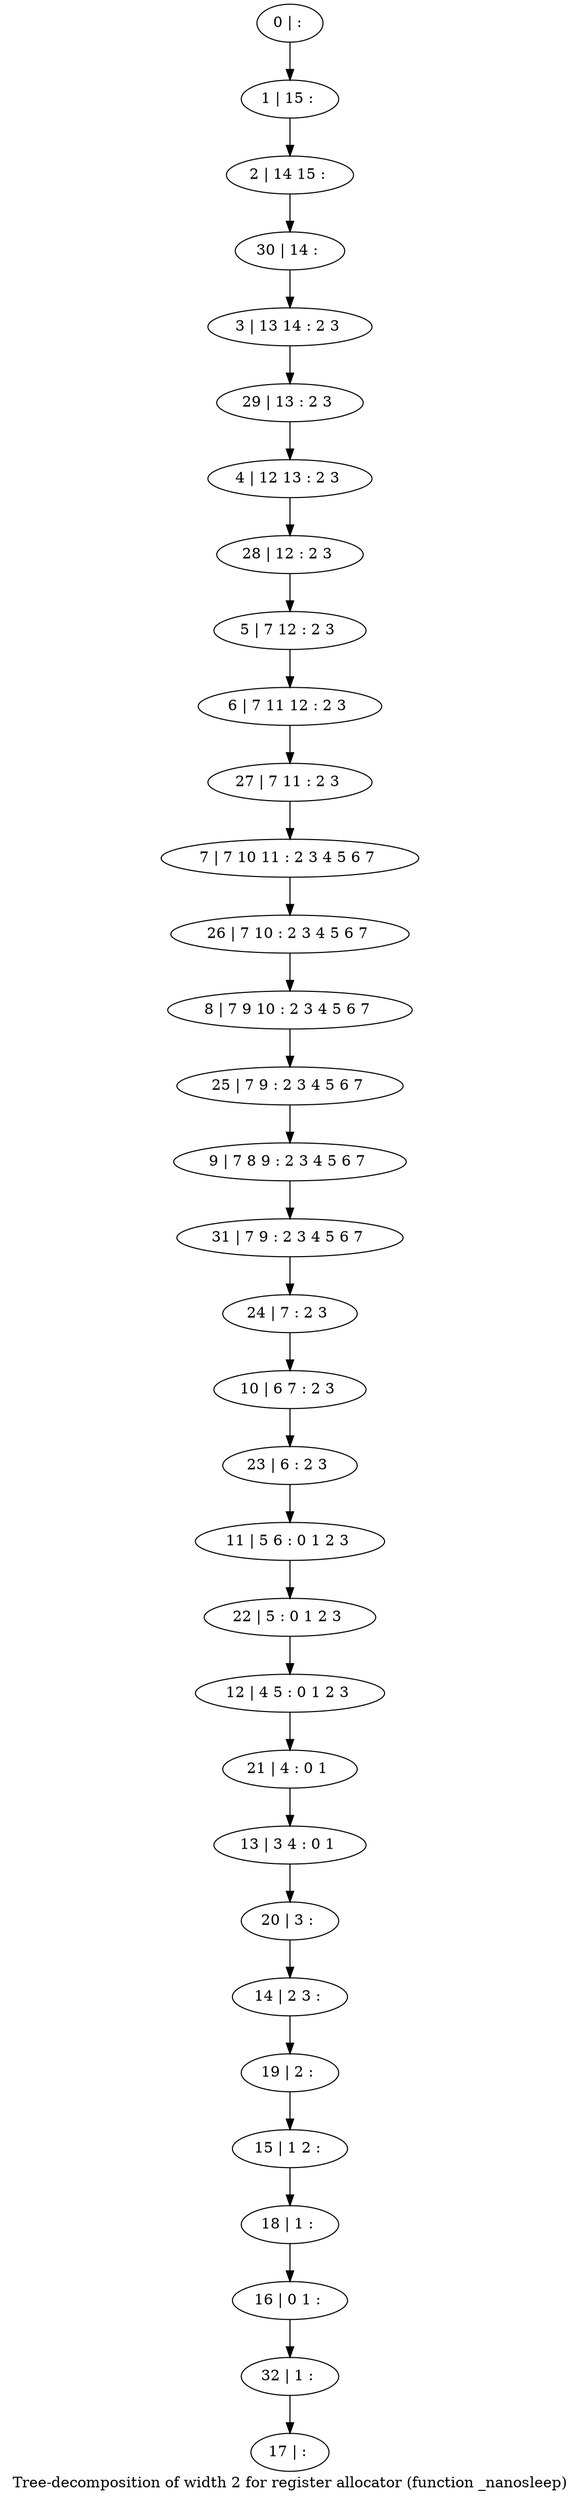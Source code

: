 digraph G {
graph [label="Tree-decomposition of width 2 for register allocator (function _nanosleep)"]
0[label="0 | : "];
1[label="1 | 15 : "];
2[label="2 | 14 15 : "];
3[label="3 | 13 14 : 2 3 "];
4[label="4 | 12 13 : 2 3 "];
5[label="5 | 7 12 : 2 3 "];
6[label="6 | 7 11 12 : 2 3 "];
7[label="7 | 7 10 11 : 2 3 4 5 6 7 "];
8[label="8 | 7 9 10 : 2 3 4 5 6 7 "];
9[label="9 | 7 8 9 : 2 3 4 5 6 7 "];
10[label="10 | 6 7 : 2 3 "];
11[label="11 | 5 6 : 0 1 2 3 "];
12[label="12 | 4 5 : 0 1 2 3 "];
13[label="13 | 3 4 : 0 1 "];
14[label="14 | 2 3 : "];
15[label="15 | 1 2 : "];
16[label="16 | 0 1 : "];
17[label="17 | : "];
18[label="18 | 1 : "];
19[label="19 | 2 : "];
20[label="20 | 3 : "];
21[label="21 | 4 : 0 1 "];
22[label="22 | 5 : 0 1 2 3 "];
23[label="23 | 6 : 2 3 "];
24[label="24 | 7 : 2 3 "];
25[label="25 | 7 9 : 2 3 4 5 6 7 "];
26[label="26 | 7 10 : 2 3 4 5 6 7 "];
27[label="27 | 7 11 : 2 3 "];
28[label="28 | 12 : 2 3 "];
29[label="29 | 13 : 2 3 "];
30[label="30 | 14 : "];
31[label="31 | 7 9 : 2 3 4 5 6 7 "];
32[label="32 | 1 : "];
0->1 ;
1->2 ;
5->6 ;
18->16 ;
15->18 ;
19->15 ;
14->19 ;
20->14 ;
13->20 ;
21->13 ;
12->21 ;
22->12 ;
11->22 ;
23->11 ;
10->23 ;
24->10 ;
25->9 ;
8->25 ;
26->8 ;
7->26 ;
27->7 ;
6->27 ;
28->5 ;
4->28 ;
29->4 ;
3->29 ;
30->3 ;
2->30 ;
31->24 ;
9->31 ;
32->17 ;
16->32 ;
}
